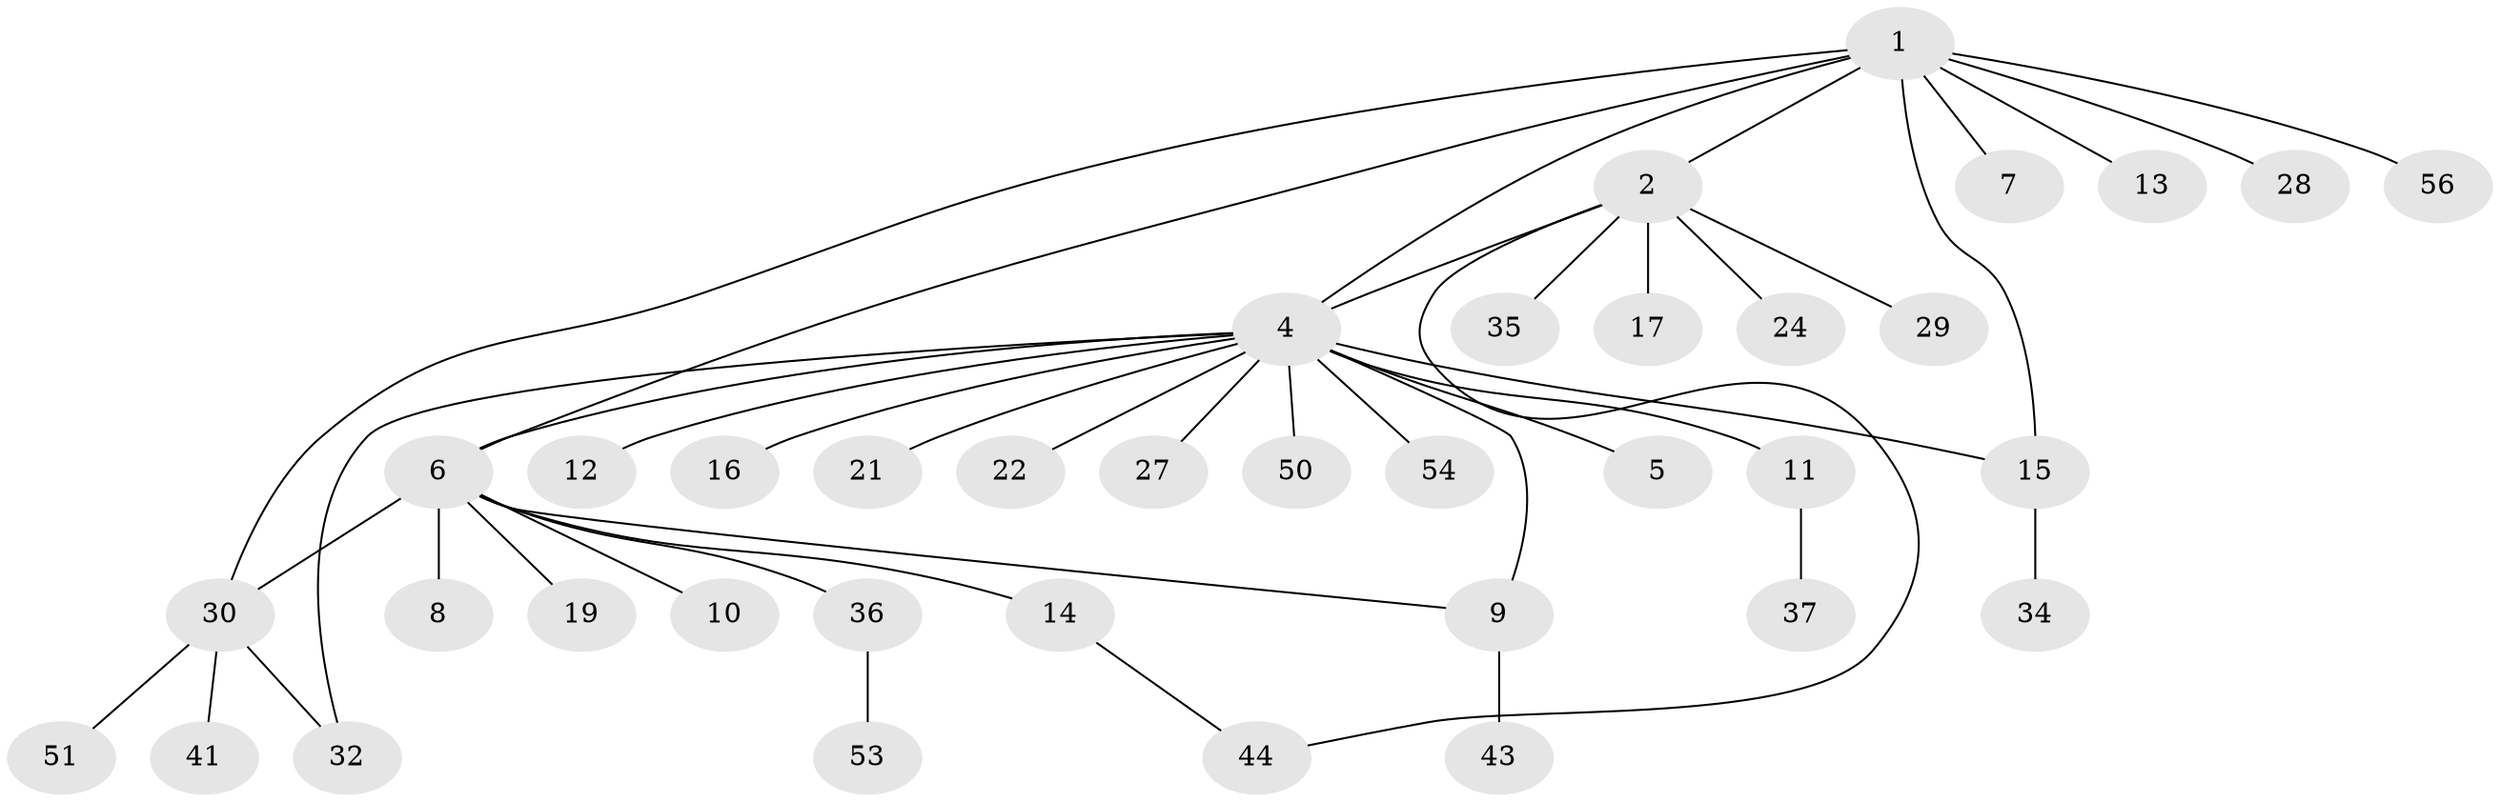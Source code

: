 // Generated by graph-tools (version 1.1) at 2025/23/03/03/25 07:23:53]
// undirected, 37 vertices, 43 edges
graph export_dot {
graph [start="1"]
  node [color=gray90,style=filled];
  1 [super="+3"];
  2 [super="+49"];
  4 [super="+25"];
  5;
  6 [super="+18"];
  7;
  8 [super="+23"];
  9;
  10;
  11;
  12 [super="+52"];
  13 [super="+26"];
  14 [super="+38"];
  15 [super="+42"];
  16 [super="+20"];
  17 [super="+40"];
  19 [super="+45"];
  21;
  22;
  24 [super="+33"];
  27;
  28;
  29;
  30 [super="+31"];
  32 [super="+48"];
  34;
  35;
  36 [super="+39"];
  37;
  41 [super="+46"];
  43 [super="+47"];
  44;
  50;
  51 [super="+55"];
  53;
  54;
  56;
  1 -- 2;
  1 -- 4;
  1 -- 6;
  1 -- 7;
  1 -- 13;
  1 -- 15;
  1 -- 28;
  1 -- 30;
  1 -- 56;
  2 -- 17;
  2 -- 24;
  2 -- 29;
  2 -- 35;
  2 -- 4;
  2 -- 44;
  4 -- 5;
  4 -- 6;
  4 -- 9;
  4 -- 11;
  4 -- 12;
  4 -- 15;
  4 -- 16;
  4 -- 21;
  4 -- 22;
  4 -- 50;
  4 -- 54;
  4 -- 27;
  4 -- 32;
  6 -- 8;
  6 -- 9;
  6 -- 10;
  6 -- 14;
  6 -- 19;
  6 -- 30;
  6 -- 36;
  9 -- 43;
  11 -- 37;
  14 -- 44;
  15 -- 34;
  30 -- 51;
  30 -- 32;
  30 -- 41;
  36 -- 53;
}

